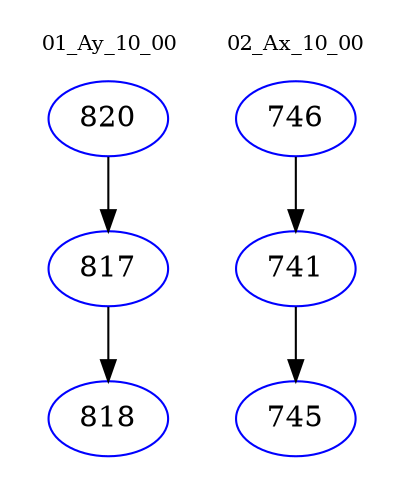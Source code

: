 digraph{
subgraph cluster_0 {
color = white
label = "01_Ay_10_00";
fontsize=10;
T0_820 [label="820", color="blue"]
T0_820 -> T0_817 [color="black"]
T0_817 [label="817", color="blue"]
T0_817 -> T0_818 [color="black"]
T0_818 [label="818", color="blue"]
}
subgraph cluster_1 {
color = white
label = "02_Ax_10_00";
fontsize=10;
T1_746 [label="746", color="blue"]
T1_746 -> T1_741 [color="black"]
T1_741 [label="741", color="blue"]
T1_741 -> T1_745 [color="black"]
T1_745 [label="745", color="blue"]
}
}
